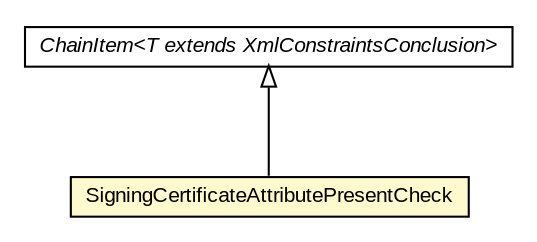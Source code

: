 #!/usr/local/bin/dot
#
# Class diagram 
# Generated by UMLGraph version R5_6-24-gf6e263 (http://www.umlgraph.org/)
#

digraph G {
	edge [fontname="arial",fontsize=10,labelfontname="arial",labelfontsize=10];
	node [fontname="arial",fontsize=10,shape=plaintext];
	nodesep=0.25;
	ranksep=0.5;
	// eu.europa.esig.dss.validation.process.ChainItem<T extends eu.europa.esig.dss.jaxb.detailedreport.XmlConstraintsConclusion>
	c665634 [label=<<table title="eu.europa.esig.dss.validation.process.ChainItem" border="0" cellborder="1" cellspacing="0" cellpadding="2" port="p" href="../../../ChainItem.html">
		<tr><td><table border="0" cellspacing="0" cellpadding="1">
<tr><td align="center" balign="center"><font face="arial italic"> ChainItem&lt;T extends XmlConstraintsConclusion&gt; </font></td></tr>
		</table></td></tr>
		</table>>, URL="../../../ChainItem.html", fontname="arial", fontcolor="black", fontsize=10.0];
	// eu.europa.esig.dss.validation.process.bbb.isc.checks.SigningCertificateAttributePresentCheck
	c665656 [label=<<table title="eu.europa.esig.dss.validation.process.bbb.isc.checks.SigningCertificateAttributePresentCheck" border="0" cellborder="1" cellspacing="0" cellpadding="2" port="p" bgcolor="lemonChiffon" href="./SigningCertificateAttributePresentCheck.html">
		<tr><td><table border="0" cellspacing="0" cellpadding="1">
<tr><td align="center" balign="center"> SigningCertificateAttributePresentCheck </td></tr>
		</table></td></tr>
		</table>>, URL="./SigningCertificateAttributePresentCheck.html", fontname="arial", fontcolor="black", fontsize=10.0];
	//eu.europa.esig.dss.validation.process.bbb.isc.checks.SigningCertificateAttributePresentCheck extends eu.europa.esig.dss.validation.process.ChainItem<eu.europa.esig.dss.jaxb.detailedreport.XmlISC>
	c665634:p -> c665656:p [dir=back,arrowtail=empty];
}

